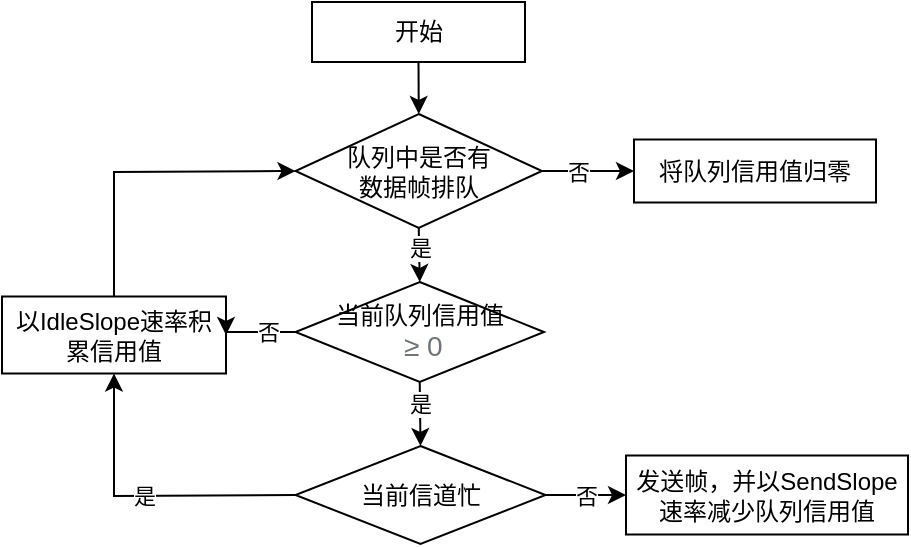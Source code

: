 <mxfile version="14.6.0" type="github">
  <diagram id="6a731a19-8d31-9384-78a2-239565b7b9f0" name="Page-1">
    <mxGraphModel dx="813" dy="435" grid="0" gridSize="10" guides="1" tooltips="1" connect="1" arrows="1" fold="1" page="0" pageScale="1" pageWidth="1169" pageHeight="827" background="#ffffff" math="0" shadow="0">
      <root>
        <mxCell id="0" />
        <mxCell id="1" parent="0" />
        <mxCell id="DYONU9UgSkOVo8qMy9vC-59" value="队列中是否有&lt;br&gt;数据帧排队" style="rhombus;whiteSpace=wrap;html=1;" parent="1" vertex="1">
          <mxGeometry x="364.75" y="131" width="123.25" height="57" as="geometry" />
        </mxCell>
        <mxCell id="DYONU9UgSkOVo8qMy9vC-60" value="当前队列信用值&lt;br&gt;&amp;nbsp;&lt;span class=&quot;gyWzne Eq0J8&quot; style=&quot;color: rgb(112 , 117 , 122) ; font-family: &amp;#34;arial&amp;#34; , sans-serif ; font-size: 14px ; text-align: left ; background-color: rgb(255 , 255 , 255)&quot;&gt;≥ 0&lt;/span&gt;" style="rhombus;whiteSpace=wrap;html=1;" parent="1" vertex="1">
          <mxGeometry x="364.75" y="215" width="124.25" height="50" as="geometry" />
        </mxCell>
        <mxCell id="DYONU9UgSkOVo8qMy9vC-77" value="否" style="edgeStyle=orthogonalEdgeStyle;rounded=0;orthogonalLoop=1;jettySize=auto;html=1;" parent="1" source="DYONU9UgSkOVo8qMy9vC-61" target="DYONU9UgSkOVo8qMy9vC-63" edge="1">
          <mxGeometry relative="1" as="geometry" />
        </mxCell>
        <mxCell id="DYONU9UgSkOVo8qMy9vC-61" value="当前信道忙" style="rhombus;whiteSpace=wrap;html=1;" parent="1" vertex="1">
          <mxGeometry x="364.75" y="297" width="125" height="49" as="geometry" />
        </mxCell>
        <mxCell id="DYONU9UgSkOVo8qMy9vC-63" value="发送帧，并以SendSlope速率减少队列信用值" style="rounded=0;whiteSpace=wrap;html=1;" parent="1" vertex="1">
          <mxGeometry x="530" y="301.75" width="141" height="39.5" as="geometry" />
        </mxCell>
        <mxCell id="DYONU9UgSkOVo8qMy9vC-64" value="将队列信用值归零" style="rounded=0;whiteSpace=wrap;html=1;" parent="1" vertex="1">
          <mxGeometry x="534" y="143.75" width="121" height="31.5" as="geometry" />
        </mxCell>
        <mxCell id="DYONU9UgSkOVo8qMy9vC-65" value="以IdleSlope速率积累信用值" style="rounded=0;whiteSpace=wrap;html=1;" parent="1" vertex="1">
          <mxGeometry x="218" y="222.25" width="112" height="38.5" as="geometry" />
        </mxCell>
        <mxCell id="DYONU9UgSkOVo8qMy9vC-66" value="" style="endArrow=classic;html=1;exitX=0.5;exitY=1;exitDx=0;exitDy=0;entryX=0.5;entryY=0;entryDx=0;entryDy=0;" parent="1" source="W3gMx9KB4llFnjb7wcwF-1" target="DYONU9UgSkOVo8qMy9vC-59" edge="1">
          <mxGeometry width="50" height="50" relative="1" as="geometry">
            <mxPoint x="420" y="120" as="sourcePoint" />
            <mxPoint x="550" y="280" as="targetPoint" />
          </mxGeometry>
        </mxCell>
        <mxCell id="DYONU9UgSkOVo8qMy9vC-67" value="" style="endArrow=classic;html=1;entryX=0.5;entryY=0;entryDx=0;entryDy=0;exitX=0.5;exitY=1;exitDx=0;exitDy=0;" parent="1" target="DYONU9UgSkOVo8qMy9vC-60" edge="1" source="DYONU9UgSkOVo8qMy9vC-59">
          <mxGeometry width="50" height="50" relative="1" as="geometry">
            <mxPoint x="420" y="220" as="sourcePoint" />
            <mxPoint x="430" y="160" as="targetPoint" />
          </mxGeometry>
        </mxCell>
        <mxCell id="DYONU9UgSkOVo8qMy9vC-68" value="是" style="edgeLabel;html=1;align=center;verticalAlign=middle;resizable=0;points=[];" parent="DYONU9UgSkOVo8qMy9vC-67" vertex="1" connectable="0">
          <mxGeometry x="-0.526" relative="1" as="geometry">
            <mxPoint y="3.1" as="offset" />
          </mxGeometry>
        </mxCell>
        <mxCell id="DYONU9UgSkOVo8qMy9vC-69" value="" style="endArrow=classic;html=1;entryX=0.5;entryY=0;entryDx=0;entryDy=0;exitX=0.5;exitY=1;exitDx=0;exitDy=0;" parent="1" source="DYONU9UgSkOVo8qMy9vC-60" target="DYONU9UgSkOVo8qMy9vC-61" edge="1">
          <mxGeometry width="50" height="50" relative="1" as="geometry">
            <mxPoint x="430" y="230" as="sourcePoint" />
            <mxPoint x="430" y="260" as="targetPoint" />
          </mxGeometry>
        </mxCell>
        <mxCell id="DYONU9UgSkOVo8qMy9vC-70" value="是" style="edgeLabel;html=1;align=center;verticalAlign=middle;resizable=0;points=[];" parent="DYONU9UgSkOVo8qMy9vC-69" vertex="1" connectable="0">
          <mxGeometry x="-0.526" relative="1" as="geometry">
            <mxPoint y="3.1" as="offset" />
          </mxGeometry>
        </mxCell>
        <mxCell id="DYONU9UgSkOVo8qMy9vC-75" value="" style="endArrow=classic;html=1;entryX=0;entryY=0.5;entryDx=0;entryDy=0;exitX=1;exitY=0.5;exitDx=0;exitDy=0;" parent="1" edge="1" target="DYONU9UgSkOVo8qMy9vC-64" source="DYONU9UgSkOVo8qMy9vC-59">
          <mxGeometry width="50" height="50" relative="1" as="geometry">
            <mxPoint x="482.5" y="184.66" as="sourcePoint" />
            <mxPoint x="525" y="184.66" as="targetPoint" />
          </mxGeometry>
        </mxCell>
        <mxCell id="DYONU9UgSkOVo8qMy9vC-76" value="否" style="edgeLabel;html=1;align=center;verticalAlign=middle;resizable=0;points=[];" parent="DYONU9UgSkOVo8qMy9vC-75" vertex="1" connectable="0">
          <mxGeometry x="-0.526" relative="1" as="geometry">
            <mxPoint x="7.16" as="offset" />
          </mxGeometry>
        </mxCell>
        <mxCell id="DYONU9UgSkOVo8qMy9vC-78" value="" style="edgeStyle=orthogonalEdgeStyle;rounded=0;orthogonalLoop=1;jettySize=auto;html=1;entryX=1;entryY=0.5;entryDx=0;entryDy=0;exitX=0;exitY=0.5;exitDx=0;exitDy=0;" parent="1" source="DYONU9UgSkOVo8qMy9vC-60" target="DYONU9UgSkOVo8qMy9vC-65" edge="1">
          <mxGeometry relative="1" as="geometry">
            <mxPoint x="492.5" y="395.0" as="sourcePoint" />
            <mxPoint x="535" y="395.0" as="targetPoint" />
          </mxGeometry>
        </mxCell>
        <mxCell id="DYONU9UgSkOVo8qMy9vC-81" value="否" style="edgeLabel;html=1;align=center;verticalAlign=middle;resizable=0;points=[];" parent="DYONU9UgSkOVo8qMy9vC-78" vertex="1" connectable="0">
          <mxGeometry x="0.242" y="3" relative="1" as="geometry">
            <mxPoint x="8.02" y="-3" as="offset" />
          </mxGeometry>
        </mxCell>
        <mxCell id="W3gMx9KB4llFnjb7wcwF-1" value="&lt;span&gt;开始&lt;/span&gt;" style="rounded=0;whiteSpace=wrap;html=1;" vertex="1" parent="1">
          <mxGeometry x="373" y="75" width="106.5" height="30" as="geometry" />
        </mxCell>
        <mxCell id="W3gMx9KB4llFnjb7wcwF-2" value="是" style="endArrow=classic;html=1;exitX=0;exitY=0.5;exitDx=0;exitDy=0;entryX=0.5;entryY=1;entryDx=0;entryDy=0;rounded=0;" edge="1" parent="1" source="DYONU9UgSkOVo8qMy9vC-61" target="DYONU9UgSkOVo8qMy9vC-65">
          <mxGeometry width="50" height="50" relative="1" as="geometry">
            <mxPoint x="384" y="245" as="sourcePoint" />
            <mxPoint x="434" y="195" as="targetPoint" />
            <Array as="points">
              <mxPoint x="274" y="322" />
            </Array>
          </mxGeometry>
        </mxCell>
        <mxCell id="W3gMx9KB4llFnjb7wcwF-3" value="" style="endArrow=classic;html=1;exitX=0.5;exitY=0;exitDx=0;exitDy=0;entryX=0;entryY=0.5;entryDx=0;entryDy=0;rounded=0;" edge="1" parent="1" source="DYONU9UgSkOVo8qMy9vC-65" target="DYONU9UgSkOVo8qMy9vC-59">
          <mxGeometry x="0.144" y="48" width="50" height="50" relative="1" as="geometry">
            <mxPoint x="374.75" y="331.5" as="sourcePoint" />
            <mxPoint x="284" y="270.75" as="targetPoint" />
            <Array as="points">
              <mxPoint x="274" y="160" />
            </Array>
            <mxPoint as="offset" />
          </mxGeometry>
        </mxCell>
      </root>
    </mxGraphModel>
  </diagram>
</mxfile>
